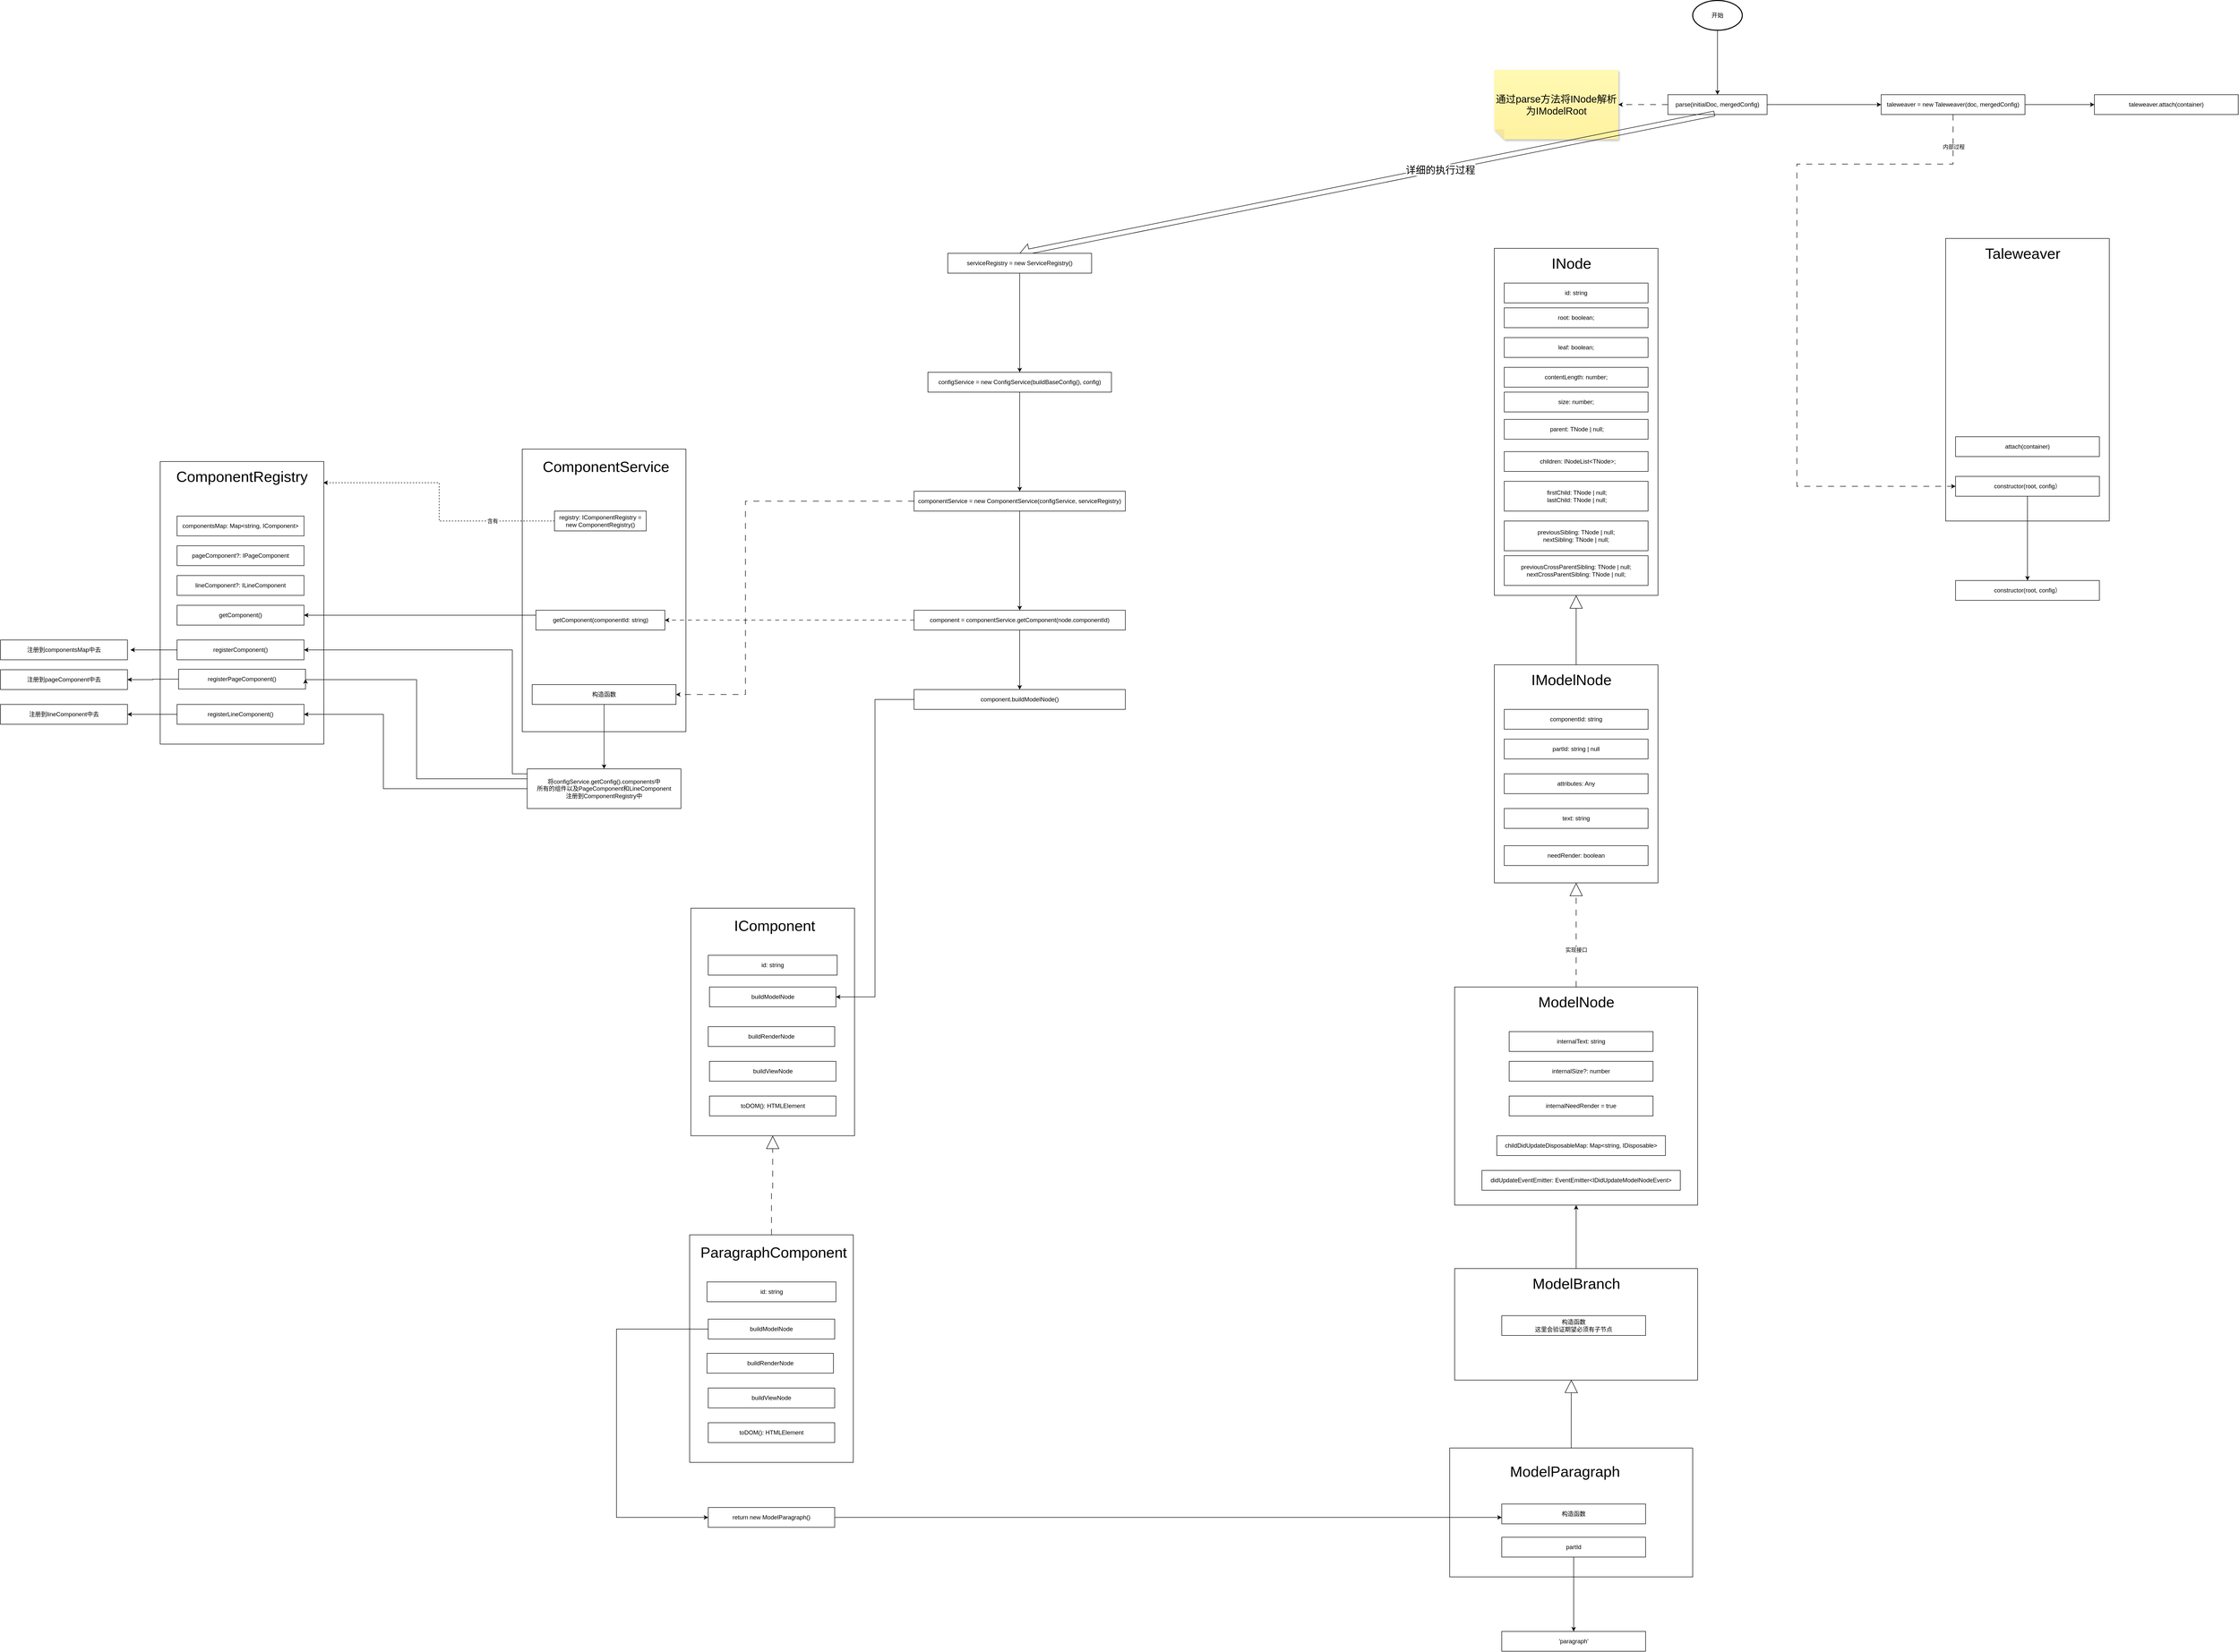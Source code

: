 <mxfile version="21.5.2" type="github">
  <diagram name="第 1 页" id="E6oDrkw3hYDFD17rWhZb">
    <mxGraphModel dx="6028" dy="2719" grid="1" gridSize="10" guides="1" tooltips="1" connect="1" arrows="1" fold="1" page="1" pageScale="1" pageWidth="827" pageHeight="1169" math="0" shadow="0">
      <root>
        <mxCell id="0" />
        <mxCell id="1" parent="0" />
        <mxCell id="8NAubKkpm3a8wYk_etbg-5" style="edgeStyle=orthogonalEdgeStyle;rounded=0;orthogonalLoop=1;jettySize=auto;html=1;entryX=0;entryY=0.5;entryDx=0;entryDy=0;" edge="1" parent="1" source="8NAubKkpm3a8wYk_etbg-1" target="8NAubKkpm3a8wYk_etbg-4">
          <mxGeometry relative="1" as="geometry" />
        </mxCell>
        <mxCell id="8NAubKkpm3a8wYk_etbg-51" style="edgeStyle=orthogonalEdgeStyle;rounded=0;orthogonalLoop=1;jettySize=auto;html=1;entryX=0;entryY=0.5;entryDx=0;entryDy=0;entryPerimeter=0;dashed=1;dashPattern=12 12;" edge="1" parent="1" source="8NAubKkpm3a8wYk_etbg-1" target="8NAubKkpm3a8wYk_etbg-50">
          <mxGeometry relative="1" as="geometry" />
        </mxCell>
        <mxCell id="8NAubKkpm3a8wYk_etbg-1" value="parse(initialDoc, mergedConfig)" style="rounded=0;whiteSpace=wrap;html=1;" vertex="1" parent="1">
          <mxGeometry x="340" y="-30" width="200" height="40" as="geometry" />
        </mxCell>
        <mxCell id="8NAubKkpm3a8wYk_etbg-3" style="edgeStyle=orthogonalEdgeStyle;rounded=0;orthogonalLoop=1;jettySize=auto;html=1;" edge="1" parent="1" source="8NAubKkpm3a8wYk_etbg-2" target="8NAubKkpm3a8wYk_etbg-1">
          <mxGeometry relative="1" as="geometry" />
        </mxCell>
        <mxCell id="8NAubKkpm3a8wYk_etbg-2" value="开始" style="strokeWidth=2;html=1;shape=mxgraph.flowchart.start_1;whiteSpace=wrap;" vertex="1" parent="1">
          <mxGeometry x="390" y="-220" width="100" height="60" as="geometry" />
        </mxCell>
        <mxCell id="8NAubKkpm3a8wYk_etbg-7" style="edgeStyle=orthogonalEdgeStyle;rounded=0;orthogonalLoop=1;jettySize=auto;html=1;" edge="1" parent="1" source="8NAubKkpm3a8wYk_etbg-4" target="8NAubKkpm3a8wYk_etbg-6">
          <mxGeometry relative="1" as="geometry" />
        </mxCell>
        <mxCell id="8NAubKkpm3a8wYk_etbg-4" value="taleweaver = new Taleweaver(doc, mergedConfig)" style="rounded=0;whiteSpace=wrap;html=1;" vertex="1" parent="1">
          <mxGeometry x="770" y="-30" width="290" height="40" as="geometry" />
        </mxCell>
        <mxCell id="8NAubKkpm3a8wYk_etbg-6" value="taleweaver.attach(container)" style="rounded=0;whiteSpace=wrap;html=1;" vertex="1" parent="1">
          <mxGeometry x="1200" y="-30" width="290" height="40" as="geometry" />
        </mxCell>
        <mxCell id="8NAubKkpm3a8wYk_etbg-8" value="" style="whiteSpace=wrap;html=1;" vertex="1" parent="1">
          <mxGeometry x="900" y="260" width="330" height="570" as="geometry" />
        </mxCell>
        <mxCell id="8NAubKkpm3a8wYk_etbg-9" value="Taleweaver" style="text;html=1;strokeColor=none;fillColor=none;align=center;verticalAlign=middle;whiteSpace=wrap;rounded=0;fontSize=30;" vertex="1" parent="1">
          <mxGeometry x="972.5" y="270" width="165" height="40" as="geometry" />
        </mxCell>
        <mxCell id="8NAubKkpm3a8wYk_etbg-19" style="edgeStyle=orthogonalEdgeStyle;rounded=0;orthogonalLoop=1;jettySize=auto;html=1;" edge="1" parent="1" source="8NAubKkpm3a8wYk_etbg-10" target="8NAubKkpm3a8wYk_etbg-18">
          <mxGeometry relative="1" as="geometry" />
        </mxCell>
        <mxCell id="8NAubKkpm3a8wYk_etbg-10" value="constructor(root, config）" style="rounded=0;whiteSpace=wrap;html=1;" vertex="1" parent="1">
          <mxGeometry x="920" y="740" width="290" height="40" as="geometry" />
        </mxCell>
        <mxCell id="8NAubKkpm3a8wYk_etbg-11" value="attach(container)" style="rounded=0;whiteSpace=wrap;html=1;" vertex="1" parent="1">
          <mxGeometry x="920" y="660" width="290" height="40" as="geometry" />
        </mxCell>
        <mxCell id="8NAubKkpm3a8wYk_etbg-13" style="edgeStyle=orthogonalEdgeStyle;rounded=0;orthogonalLoop=1;jettySize=auto;html=1;dashed=1;dashPattern=12 12;" edge="1" parent="1" source="8NAubKkpm3a8wYk_etbg-4" target="8NAubKkpm3a8wYk_etbg-10">
          <mxGeometry relative="1" as="geometry">
            <Array as="points">
              <mxPoint x="915" y="110" />
              <mxPoint x="600" y="110" />
              <mxPoint x="600" y="760" />
            </Array>
          </mxGeometry>
        </mxCell>
        <mxCell id="8NAubKkpm3a8wYk_etbg-17" value="内部过程" style="edgeLabel;html=1;align=center;verticalAlign=middle;resizable=0;points=[];" vertex="1" connectable="0" parent="8NAubKkpm3a8wYk_etbg-13">
          <mxGeometry x="-0.907" y="1" relative="1" as="geometry">
            <mxPoint as="offset" />
          </mxGeometry>
        </mxCell>
        <mxCell id="8NAubKkpm3a8wYk_etbg-18" value="constructor(root, config）" style="rounded=0;whiteSpace=wrap;html=1;" vertex="1" parent="1">
          <mxGeometry x="920" y="950" width="290" height="40" as="geometry" />
        </mxCell>
        <mxCell id="8NAubKkpm3a8wYk_etbg-34" style="edgeStyle=orthogonalEdgeStyle;rounded=0;orthogonalLoop=1;jettySize=auto;html=1;entryX=0.5;entryY=1;entryDx=0;entryDy=0;endArrow=block;endFill=0;endSize=24;" edge="1" parent="1" source="8NAubKkpm3a8wYk_etbg-20" target="8NAubKkpm3a8wYk_etbg-27">
          <mxGeometry relative="1" as="geometry" />
        </mxCell>
        <mxCell id="8NAubKkpm3a8wYk_etbg-20" value="" style="whiteSpace=wrap;html=1;" vertex="1" parent="1">
          <mxGeometry x="-10" y="1120" width="330" height="440" as="geometry" />
        </mxCell>
        <mxCell id="8NAubKkpm3a8wYk_etbg-21" value="IModelNode" style="text;html=1;strokeColor=none;fillColor=none;align=center;verticalAlign=middle;whiteSpace=wrap;rounded=0;fontSize=30;" vertex="1" parent="1">
          <mxGeometry x="62.5" y="1130" width="165" height="40" as="geometry" />
        </mxCell>
        <mxCell id="8NAubKkpm3a8wYk_etbg-22" value="attributes: Any" style="rounded=0;whiteSpace=wrap;html=1;" vertex="1" parent="1">
          <mxGeometry x="10" y="1340" width="290" height="40" as="geometry" />
        </mxCell>
        <mxCell id="8NAubKkpm3a8wYk_etbg-23" value="componentId: string" style="rounded=0;whiteSpace=wrap;html=1;" vertex="1" parent="1">
          <mxGeometry x="10" y="1210" width="290" height="40" as="geometry" />
        </mxCell>
        <mxCell id="8NAubKkpm3a8wYk_etbg-24" value="partId: string | null" style="rounded=0;whiteSpace=wrap;html=1;" vertex="1" parent="1">
          <mxGeometry x="10" y="1270" width="290" height="40" as="geometry" />
        </mxCell>
        <mxCell id="8NAubKkpm3a8wYk_etbg-25" value="text: string" style="rounded=0;whiteSpace=wrap;html=1;" vertex="1" parent="1">
          <mxGeometry x="10" y="1410" width="290" height="40" as="geometry" />
        </mxCell>
        <mxCell id="8NAubKkpm3a8wYk_etbg-26" value="needRender: boolean" style="rounded=0;whiteSpace=wrap;html=1;" vertex="1" parent="1">
          <mxGeometry x="10" y="1485" width="290" height="40" as="geometry" />
        </mxCell>
        <mxCell id="8NAubKkpm3a8wYk_etbg-27" value="" style="whiteSpace=wrap;html=1;" vertex="1" parent="1">
          <mxGeometry x="-10" y="280" width="330" height="700" as="geometry" />
        </mxCell>
        <mxCell id="8NAubKkpm3a8wYk_etbg-28" value="INode" style="text;html=1;strokeColor=none;fillColor=none;align=center;verticalAlign=middle;whiteSpace=wrap;rounded=0;fontSize=30;" vertex="1" parent="1">
          <mxGeometry x="62.5" y="290" width="165" height="40" as="geometry" />
        </mxCell>
        <mxCell id="8NAubKkpm3a8wYk_etbg-35" value="id: string" style="rounded=0;whiteSpace=wrap;html=1;" vertex="1" parent="1">
          <mxGeometry x="10" y="350" width="290" height="40" as="geometry" />
        </mxCell>
        <mxCell id="8NAubKkpm3a8wYk_etbg-36" value="root: boolean;" style="rounded=0;whiteSpace=wrap;html=1;" vertex="1" parent="1">
          <mxGeometry x="10" y="400" width="290" height="40" as="geometry" />
        </mxCell>
        <mxCell id="8NAubKkpm3a8wYk_etbg-37" value="leaf: boolean;" style="rounded=0;whiteSpace=wrap;html=1;" vertex="1" parent="1">
          <mxGeometry x="10" y="460" width="290" height="40" as="geometry" />
        </mxCell>
        <mxCell id="8NAubKkpm3a8wYk_etbg-38" value="contentLength: number;" style="rounded=0;whiteSpace=wrap;html=1;" vertex="1" parent="1">
          <mxGeometry x="10" y="520" width="290" height="40" as="geometry" />
        </mxCell>
        <mxCell id="8NAubKkpm3a8wYk_etbg-39" value="size: number;" style="rounded=0;whiteSpace=wrap;html=1;" vertex="1" parent="1">
          <mxGeometry x="10" y="570" width="290" height="40" as="geometry" />
        </mxCell>
        <mxCell id="8NAubKkpm3a8wYk_etbg-40" value="&amp;nbsp;parent: TNode | null;" style="rounded=0;whiteSpace=wrap;html=1;" vertex="1" parent="1">
          <mxGeometry x="10" y="625" width="290" height="40" as="geometry" />
        </mxCell>
        <mxCell id="8NAubKkpm3a8wYk_etbg-41" value="&amp;nbsp; children: INodeList&amp;lt;TNode&amp;gt;;" style="rounded=0;whiteSpace=wrap;html=1;" vertex="1" parent="1">
          <mxGeometry x="10" y="690" width="290" height="40" as="geometry" />
        </mxCell>
        <mxCell id="8NAubKkpm3a8wYk_etbg-42" value="&lt;div&gt;&amp;nbsp;firstChild: TNode | null;&lt;/div&gt;&lt;div&gt;&amp;nbsp;lastChild: TNode | null;&lt;/div&gt;" style="rounded=0;whiteSpace=wrap;html=1;" vertex="1" parent="1">
          <mxGeometry x="10" y="750" width="290" height="60" as="geometry" />
        </mxCell>
        <mxCell id="8NAubKkpm3a8wYk_etbg-43" value="&lt;div&gt;previousSibling: TNode | null;&lt;/div&gt;&lt;div&gt;&lt;span style=&quot;background-color: initial;&quot;&gt;nextSibling: TNode | null;&lt;/span&gt;&lt;/div&gt;" style="rounded=0;whiteSpace=wrap;html=1;" vertex="1" parent="1">
          <mxGeometry x="10" y="830" width="290" height="60" as="geometry" />
        </mxCell>
        <mxCell id="8NAubKkpm3a8wYk_etbg-44" value="&lt;div&gt;previousCrossParentSibling: TNode | null;&lt;/div&gt;&lt;div&gt;&lt;span style=&quot;background-color: initial;&quot;&gt;nextCrossParentSibling: TNode | null;&lt;/span&gt;&lt;/div&gt;" style="rounded=0;whiteSpace=wrap;html=1;" vertex="1" parent="1">
          <mxGeometry x="10" y="900" width="290" height="60" as="geometry" />
        </mxCell>
        <mxCell id="8NAubKkpm3a8wYk_etbg-50" value="&lt;div style=&quot;font-size: 20px;&quot;&gt;通过parse方法将INode解析为IModelRoot&lt;/div&gt;" style="shape=note;whiteSpace=wrap;html=1;backgroundOutline=1;fontColor=#000000;darkOpacity=0.05;fillColor=#FFF9B2;strokeColor=none;fillStyle=solid;direction=west;gradientDirection=north;gradientColor=#FFF2A1;shadow=1;size=20;pointerEvents=1;fontSize=20;" vertex="1" parent="1">
          <mxGeometry x="-10" y="-80" width="250" height="140" as="geometry" />
        </mxCell>
        <mxCell id="8NAubKkpm3a8wYk_etbg-52" value="" style="shape=flexArrow;endArrow=classic;html=1;rounded=0;exitX=0.47;exitY=0.95;exitDx=0;exitDy=0;exitPerimeter=0;entryX=0.5;entryY=0;entryDx=0;entryDy=0;" edge="1" parent="1" source="8NAubKkpm3a8wYk_etbg-1" target="8NAubKkpm3a8wYk_etbg-56">
          <mxGeometry width="50" height="50" relative="1" as="geometry">
            <mxPoint x="370" y="90" as="sourcePoint" />
            <mxPoint x="240" y="340" as="targetPoint" />
          </mxGeometry>
        </mxCell>
        <mxCell id="8NAubKkpm3a8wYk_etbg-53" value="详细的执行过程" style="edgeLabel;html=1;align=center;verticalAlign=middle;resizable=0;points=[];fontSize=20;" vertex="1" connectable="0" parent="8NAubKkpm3a8wYk_etbg-52">
          <mxGeometry x="-0.466" y="-1" relative="1" as="geometry">
            <mxPoint x="-179" y="38" as="offset" />
          </mxGeometry>
        </mxCell>
        <mxCell id="8NAubKkpm3a8wYk_etbg-58" style="edgeStyle=orthogonalEdgeStyle;rounded=0;orthogonalLoop=1;jettySize=auto;html=1;" edge="1" parent="1" source="8NAubKkpm3a8wYk_etbg-56" target="8NAubKkpm3a8wYk_etbg-57">
          <mxGeometry relative="1" as="geometry" />
        </mxCell>
        <mxCell id="8NAubKkpm3a8wYk_etbg-56" value="serviceRegistry = new ServiceRegistry()" style="rounded=0;whiteSpace=wrap;html=1;" vertex="1" parent="1">
          <mxGeometry x="-1112" y="290" width="290" height="40" as="geometry" />
        </mxCell>
        <mxCell id="8NAubKkpm3a8wYk_etbg-61" style="edgeStyle=orthogonalEdgeStyle;rounded=0;orthogonalLoop=1;jettySize=auto;html=1;" edge="1" parent="1" source="8NAubKkpm3a8wYk_etbg-57" target="8NAubKkpm3a8wYk_etbg-60">
          <mxGeometry relative="1" as="geometry" />
        </mxCell>
        <mxCell id="8NAubKkpm3a8wYk_etbg-57" value="configService = new ConfigService(buildBaseConfig(), config)" style="rounded=0;whiteSpace=wrap;html=1;" vertex="1" parent="1">
          <mxGeometry x="-1152" y="530" width="370" height="40" as="geometry" />
        </mxCell>
        <mxCell id="8NAubKkpm3a8wYk_etbg-63" style="edgeStyle=orthogonalEdgeStyle;rounded=0;orthogonalLoop=1;jettySize=auto;html=1;" edge="1" parent="1" source="8NAubKkpm3a8wYk_etbg-60" target="8NAubKkpm3a8wYk_etbg-62">
          <mxGeometry relative="1" as="geometry" />
        </mxCell>
        <mxCell id="8NAubKkpm3a8wYk_etbg-60" value="componentService = new ComponentService(configService, serviceRegistry)" style="rounded=0;whiteSpace=wrap;html=1;" vertex="1" parent="1">
          <mxGeometry x="-1180" y="770" width="426" height="40" as="geometry" />
        </mxCell>
        <mxCell id="8NAubKkpm3a8wYk_etbg-65" style="edgeStyle=orthogonalEdgeStyle;rounded=0;orthogonalLoop=1;jettySize=auto;html=1;" edge="1" parent="1" source="8NAubKkpm3a8wYk_etbg-62" target="8NAubKkpm3a8wYk_etbg-64">
          <mxGeometry relative="1" as="geometry" />
        </mxCell>
        <mxCell id="8NAubKkpm3a8wYk_etbg-62" value="component = componentService.getComponent(node.componentId)" style="rounded=0;whiteSpace=wrap;html=1;" vertex="1" parent="1">
          <mxGeometry x="-1180" y="1010" width="426" height="40" as="geometry" />
        </mxCell>
        <mxCell id="8NAubKkpm3a8wYk_etbg-64" value="component.buildModelNode()" style="rounded=0;whiteSpace=wrap;html=1;" vertex="1" parent="1">
          <mxGeometry x="-1180" y="1170" width="426" height="40" as="geometry" />
        </mxCell>
        <mxCell id="8NAubKkpm3a8wYk_etbg-66" value="" style="whiteSpace=wrap;html=1;" vertex="1" parent="1">
          <mxGeometry x="-1970" y="685" width="330" height="570" as="geometry" />
        </mxCell>
        <mxCell id="8NAubKkpm3a8wYk_etbg-67" value="ComponentService" style="text;html=1;strokeColor=none;fillColor=none;align=center;verticalAlign=middle;whiteSpace=wrap;rounded=0;fontSize=30;" vertex="1" parent="1">
          <mxGeometry x="-1950" y="700" width="297.5" height="40" as="geometry" />
        </mxCell>
        <mxCell id="8NAubKkpm3a8wYk_etbg-75" style="edgeStyle=orthogonalEdgeStyle;rounded=0;orthogonalLoop=1;jettySize=auto;html=1;" edge="1" parent="1" source="8NAubKkpm3a8wYk_etbg-72" target="8NAubKkpm3a8wYk_etbg-74">
          <mxGeometry relative="1" as="geometry" />
        </mxCell>
        <mxCell id="8NAubKkpm3a8wYk_etbg-72" value="构造函数" style="rounded=0;whiteSpace=wrap;html=1;" vertex="1" parent="1">
          <mxGeometry x="-1950" y="1160" width="290" height="40" as="geometry" />
        </mxCell>
        <mxCell id="8NAubKkpm3a8wYk_etbg-73" style="edgeStyle=orthogonalEdgeStyle;rounded=0;orthogonalLoop=1;jettySize=auto;html=1;entryX=1;entryY=0.5;entryDx=0;entryDy=0;dashed=1;dashPattern=12 12;" edge="1" parent="1" source="8NAubKkpm3a8wYk_etbg-60" target="8NAubKkpm3a8wYk_etbg-72">
          <mxGeometry relative="1" as="geometry">
            <Array as="points">
              <mxPoint x="-1520" y="790" />
              <mxPoint x="-1520" y="1180" />
            </Array>
          </mxGeometry>
        </mxCell>
        <mxCell id="8NAubKkpm3a8wYk_etbg-74" value="将configService.getConfig().components中&lt;br&gt;所有的组件以及PageComponent和LineComponent&lt;br&gt;注册到ComponentRegistry中" style="rounded=0;whiteSpace=wrap;html=1;" vertex="1" parent="1">
          <mxGeometry x="-1960" y="1330" width="310" height="80" as="geometry" />
        </mxCell>
        <mxCell id="8NAubKkpm3a8wYk_etbg-76" value="getComponent(componentId: string)" style="rounded=0;whiteSpace=wrap;html=1;" vertex="1" parent="1">
          <mxGeometry x="-1942.5" y="1010" width="260" height="40" as="geometry" />
        </mxCell>
        <mxCell id="8NAubKkpm3a8wYk_etbg-80" value="" style="whiteSpace=wrap;html=1;" vertex="1" parent="1">
          <mxGeometry x="-1630" y="1611" width="330" height="459" as="geometry" />
        </mxCell>
        <mxCell id="8NAubKkpm3a8wYk_etbg-81" value="IComponent" style="text;html=1;strokeColor=none;fillColor=none;align=center;verticalAlign=middle;whiteSpace=wrap;rounded=0;fontSize=30;" vertex="1" parent="1">
          <mxGeometry x="-1610" y="1626" width="297.5" height="40" as="geometry" />
        </mxCell>
        <mxCell id="8NAubKkpm3a8wYk_etbg-82" value="buildModelNode" style="rounded=0;whiteSpace=wrap;html=1;" vertex="1" parent="1">
          <mxGeometry x="-1592.5" y="1770" width="255" height="40" as="geometry" />
        </mxCell>
        <mxCell id="8NAubKkpm3a8wYk_etbg-83" value="id: string" style="rounded=0;whiteSpace=wrap;html=1;" vertex="1" parent="1">
          <mxGeometry x="-1595" y="1706" width="260" height="40" as="geometry" />
        </mxCell>
        <mxCell id="8NAubKkpm3a8wYk_etbg-92" style="edgeStyle=orthogonalEdgeStyle;rounded=0;orthogonalLoop=1;jettySize=auto;html=1;entryX=0.997;entryY=0.075;entryDx=0;entryDy=0;entryPerimeter=0;dashed=1;" edge="1" parent="1" source="8NAubKkpm3a8wYk_etbg-89" target="8NAubKkpm3a8wYk_etbg-90">
          <mxGeometry relative="1" as="geometry" />
        </mxCell>
        <mxCell id="8NAubKkpm3a8wYk_etbg-93" value="含有" style="edgeLabel;html=1;align=center;verticalAlign=middle;resizable=0;points=[];" vertex="1" connectable="0" parent="8NAubKkpm3a8wYk_etbg-92">
          <mxGeometry x="-0.157" y="-1" relative="1" as="geometry">
            <mxPoint x="104" y="1" as="offset" />
          </mxGeometry>
        </mxCell>
        <mxCell id="8NAubKkpm3a8wYk_etbg-89" value="registry: IComponentRegistry&amp;nbsp;= new ComponentRegistry()" style="rounded=0;whiteSpace=wrap;html=1;" vertex="1" parent="1">
          <mxGeometry x="-1905" y="810" width="185" height="40" as="geometry" />
        </mxCell>
        <mxCell id="8NAubKkpm3a8wYk_etbg-77" style="edgeStyle=orthogonalEdgeStyle;rounded=0;orthogonalLoop=1;jettySize=auto;html=1;entryX=1;entryY=0.5;entryDx=0;entryDy=0;dashed=1;dashPattern=8 8;" edge="1" parent="1" source="8NAubKkpm3a8wYk_etbg-62" target="8NAubKkpm3a8wYk_etbg-76">
          <mxGeometry relative="1" as="geometry">
            <Array as="points">
              <mxPoint x="-1390" y="1030" />
              <mxPoint x="-1390" y="1030" />
            </Array>
          </mxGeometry>
        </mxCell>
        <mxCell id="8NAubKkpm3a8wYk_etbg-90" value="" style="whiteSpace=wrap;html=1;" vertex="1" parent="1">
          <mxGeometry x="-2700" y="710" width="330" height="570" as="geometry" />
        </mxCell>
        <mxCell id="8NAubKkpm3a8wYk_etbg-91" value="ComponentRegistry" style="text;html=1;strokeColor=none;fillColor=none;align=center;verticalAlign=middle;whiteSpace=wrap;rounded=0;fontSize=30;" vertex="1" parent="1">
          <mxGeometry x="-2683.75" y="720" width="297.5" height="40" as="geometry" />
        </mxCell>
        <mxCell id="8NAubKkpm3a8wYk_etbg-94" value="componentsMap: Map&amp;lt;string, IComponent&amp;gt;" style="rounded=0;whiteSpace=wrap;html=1;" vertex="1" parent="1">
          <mxGeometry x="-2666" y="820" width="256" height="40" as="geometry" />
        </mxCell>
        <mxCell id="8NAubKkpm3a8wYk_etbg-95" value="pageComponent?: IPageComponent" style="rounded=0;whiteSpace=wrap;html=1;" vertex="1" parent="1">
          <mxGeometry x="-2666" y="880" width="256" height="40" as="geometry" />
        </mxCell>
        <mxCell id="8NAubKkpm3a8wYk_etbg-96" value="lineComponent?: ILineComponent" style="rounded=0;whiteSpace=wrap;html=1;" vertex="1" parent="1">
          <mxGeometry x="-2666" y="940" width="256" height="40" as="geometry" />
        </mxCell>
        <mxCell id="8NAubKkpm3a8wYk_etbg-107" style="edgeStyle=orthogonalEdgeStyle;rounded=0;orthogonalLoop=1;jettySize=auto;html=1;" edge="1" parent="1" source="8NAubKkpm3a8wYk_etbg-97">
          <mxGeometry relative="1" as="geometry">
            <mxPoint x="-2760" y="1090" as="targetPoint" />
          </mxGeometry>
        </mxCell>
        <mxCell id="8NAubKkpm3a8wYk_etbg-97" value="registerComponent()" style="rounded=0;whiteSpace=wrap;html=1;" vertex="1" parent="1">
          <mxGeometry x="-2666" y="1070" width="256" height="40" as="geometry" />
        </mxCell>
        <mxCell id="8NAubKkpm3a8wYk_etbg-110" style="edgeStyle=orthogonalEdgeStyle;rounded=0;orthogonalLoop=1;jettySize=auto;html=1;entryX=1;entryY=0.5;entryDx=0;entryDy=0;" edge="1" parent="1" source="8NAubKkpm3a8wYk_etbg-98" target="8NAubKkpm3a8wYk_etbg-108">
          <mxGeometry relative="1" as="geometry" />
        </mxCell>
        <mxCell id="8NAubKkpm3a8wYk_etbg-98" value="registerPageComponent()" style="rounded=0;whiteSpace=wrap;html=1;" vertex="1" parent="1">
          <mxGeometry x="-2663" y="1129" width="256" height="40" as="geometry" />
        </mxCell>
        <mxCell id="8NAubKkpm3a8wYk_etbg-111" style="edgeStyle=orthogonalEdgeStyle;rounded=0;orthogonalLoop=1;jettySize=auto;html=1;entryX=1;entryY=0.5;entryDx=0;entryDy=0;" edge="1" parent="1" source="8NAubKkpm3a8wYk_etbg-99" target="8NAubKkpm3a8wYk_etbg-109">
          <mxGeometry relative="1" as="geometry" />
        </mxCell>
        <mxCell id="8NAubKkpm3a8wYk_etbg-99" value="registerLineComponent()" style="rounded=0;whiteSpace=wrap;html=1;" vertex="1" parent="1">
          <mxGeometry x="-2666" y="1200" width="256" height="40" as="geometry" />
        </mxCell>
        <mxCell id="8NAubKkpm3a8wYk_etbg-101" value="getComponent()" style="rounded=0;whiteSpace=wrap;html=1;" vertex="1" parent="1">
          <mxGeometry x="-2666" y="1000" width="256" height="40" as="geometry" />
        </mxCell>
        <mxCell id="8NAubKkpm3a8wYk_etbg-103" style="edgeStyle=orthogonalEdgeStyle;rounded=0;orthogonalLoop=1;jettySize=auto;html=1;entryX=1;entryY=0.5;entryDx=0;entryDy=0;" edge="1" parent="1" source="8NAubKkpm3a8wYk_etbg-74" target="8NAubKkpm3a8wYk_etbg-97">
          <mxGeometry relative="1" as="geometry">
            <Array as="points">
              <mxPoint x="-1990" y="1340" />
              <mxPoint x="-1990" y="1090" />
            </Array>
          </mxGeometry>
        </mxCell>
        <mxCell id="8NAubKkpm3a8wYk_etbg-104" style="edgeStyle=orthogonalEdgeStyle;rounded=0;orthogonalLoop=1;jettySize=auto;html=1;entryX=1;entryY=0.5;entryDx=0;entryDy=0;" edge="1" parent="1" source="8NAubKkpm3a8wYk_etbg-74" target="8NAubKkpm3a8wYk_etbg-98">
          <mxGeometry relative="1" as="geometry">
            <Array as="points">
              <mxPoint x="-2183" y="1350" />
              <mxPoint x="-2183" y="1150" />
            </Array>
          </mxGeometry>
        </mxCell>
        <mxCell id="8NAubKkpm3a8wYk_etbg-102" style="edgeStyle=orthogonalEdgeStyle;rounded=0;orthogonalLoop=1;jettySize=auto;html=1;entryX=1;entryY=0.5;entryDx=0;entryDy=0;" edge="1" parent="1" source="8NAubKkpm3a8wYk_etbg-76" target="8NAubKkpm3a8wYk_etbg-101">
          <mxGeometry relative="1" as="geometry">
            <Array as="points">
              <mxPoint x="-2060" y="1020" />
              <mxPoint x="-2060" y="1020" />
            </Array>
          </mxGeometry>
        </mxCell>
        <mxCell id="8NAubKkpm3a8wYk_etbg-105" style="edgeStyle=orthogonalEdgeStyle;rounded=0;orthogonalLoop=1;jettySize=auto;html=1;entryX=1;entryY=0.5;entryDx=0;entryDy=0;" edge="1" parent="1" source="8NAubKkpm3a8wYk_etbg-74" target="8NAubKkpm3a8wYk_etbg-99">
          <mxGeometry relative="1" as="geometry">
            <Array as="points">
              <mxPoint x="-2250" y="1370" />
              <mxPoint x="-2250" y="1220" />
            </Array>
          </mxGeometry>
        </mxCell>
        <mxCell id="8NAubKkpm3a8wYk_etbg-106" value="注册到componentsMap中去" style="rounded=0;whiteSpace=wrap;html=1;" vertex="1" parent="1">
          <mxGeometry x="-3022" y="1070" width="256" height="40" as="geometry" />
        </mxCell>
        <mxCell id="8NAubKkpm3a8wYk_etbg-108" value="注册到pageComponent中去" style="rounded=0;whiteSpace=wrap;html=1;" vertex="1" parent="1">
          <mxGeometry x="-3022" y="1130" width="256" height="40" as="geometry" />
        </mxCell>
        <mxCell id="8NAubKkpm3a8wYk_etbg-109" value="注册到lineComponent中去" style="rounded=0;whiteSpace=wrap;html=1;" vertex="1" parent="1">
          <mxGeometry x="-3022" y="1200" width="256" height="40" as="geometry" />
        </mxCell>
        <mxCell id="8NAubKkpm3a8wYk_etbg-112" value="buildRenderNode" style="rounded=0;whiteSpace=wrap;html=1;" vertex="1" parent="1">
          <mxGeometry x="-1595" y="1850" width="255" height="40" as="geometry" />
        </mxCell>
        <mxCell id="8NAubKkpm3a8wYk_etbg-113" value="buildViewNode" style="rounded=0;whiteSpace=wrap;html=1;" vertex="1" parent="1">
          <mxGeometry x="-1592.5" y="1920" width="255" height="40" as="geometry" />
        </mxCell>
        <mxCell id="8NAubKkpm3a8wYk_etbg-114" value="toDOM():&amp;nbsp;HTMLElement" style="rounded=0;whiteSpace=wrap;html=1;" vertex="1" parent="1">
          <mxGeometry x="-1592.5" y="1990" width="255" height="40" as="geometry" />
        </mxCell>
        <mxCell id="8NAubKkpm3a8wYk_etbg-115" style="edgeStyle=orthogonalEdgeStyle;rounded=0;orthogonalLoop=1;jettySize=auto;html=1;entryX=1;entryY=0.5;entryDx=0;entryDy=0;" edge="1" parent="1" source="8NAubKkpm3a8wYk_etbg-64" target="8NAubKkpm3a8wYk_etbg-82">
          <mxGeometry relative="1" as="geometry" />
        </mxCell>
        <mxCell id="8NAubKkpm3a8wYk_etbg-116" value="" style="whiteSpace=wrap;html=1;" vertex="1" parent="1">
          <mxGeometry x="-1632.5" y="2270" width="330" height="459" as="geometry" />
        </mxCell>
        <mxCell id="8NAubKkpm3a8wYk_etbg-117" value="ParagraphComponent" style="text;html=1;strokeColor=none;fillColor=none;align=center;verticalAlign=middle;whiteSpace=wrap;rounded=0;fontSize=30;" vertex="1" parent="1">
          <mxGeometry x="-1612.5" y="2285" width="297.5" height="40" as="geometry" />
        </mxCell>
        <mxCell id="8NAubKkpm3a8wYk_etbg-125" style="edgeStyle=orthogonalEdgeStyle;rounded=0;orthogonalLoop=1;jettySize=auto;html=1;entryX=0;entryY=0.5;entryDx=0;entryDy=0;" edge="1" parent="1" source="8NAubKkpm3a8wYk_etbg-118" target="8NAubKkpm3a8wYk_etbg-124">
          <mxGeometry relative="1" as="geometry">
            <Array as="points">
              <mxPoint x="-1780" y="2460" />
              <mxPoint x="-1780" y="2840" />
            </Array>
          </mxGeometry>
        </mxCell>
        <mxCell id="8NAubKkpm3a8wYk_etbg-118" value="buildModelNode" style="rounded=0;whiteSpace=wrap;html=1;" vertex="1" parent="1">
          <mxGeometry x="-1595" y="2440" width="255" height="40" as="geometry" />
        </mxCell>
        <mxCell id="8NAubKkpm3a8wYk_etbg-119" value="id: string" style="rounded=0;whiteSpace=wrap;html=1;" vertex="1" parent="1">
          <mxGeometry x="-1597.5" y="2365" width="260" height="40" as="geometry" />
        </mxCell>
        <mxCell id="8NAubKkpm3a8wYk_etbg-120" value="buildRenderNode" style="rounded=0;whiteSpace=wrap;html=1;" vertex="1" parent="1">
          <mxGeometry x="-1597.5" y="2509" width="255" height="40" as="geometry" />
        </mxCell>
        <mxCell id="8NAubKkpm3a8wYk_etbg-121" value="buildViewNode" style="rounded=0;whiteSpace=wrap;html=1;" vertex="1" parent="1">
          <mxGeometry x="-1595" y="2579" width="255" height="40" as="geometry" />
        </mxCell>
        <mxCell id="8NAubKkpm3a8wYk_etbg-122" value="toDOM():&amp;nbsp;HTMLElement" style="rounded=0;whiteSpace=wrap;html=1;" vertex="1" parent="1">
          <mxGeometry x="-1595" y="2649" width="255" height="40" as="geometry" />
        </mxCell>
        <mxCell id="8NAubKkpm3a8wYk_etbg-123" style="edgeStyle=orthogonalEdgeStyle;rounded=0;orthogonalLoop=1;jettySize=auto;html=1;entryX=0.5;entryY=1;entryDx=0;entryDy=0;endArrow=block;endFill=0;endSize=24;dashed=1;dashPattern=12 12;" edge="1" parent="1" source="8NAubKkpm3a8wYk_etbg-116" target="8NAubKkpm3a8wYk_etbg-80">
          <mxGeometry relative="1" as="geometry" />
        </mxCell>
        <mxCell id="8NAubKkpm3a8wYk_etbg-124" value="return new ModelParagraph()" style="rounded=0;whiteSpace=wrap;html=1;" vertex="1" parent="1">
          <mxGeometry x="-1595" y="2820" width="255" height="40" as="geometry" />
        </mxCell>
        <mxCell id="8NAubKkpm3a8wYk_etbg-133" style="edgeStyle=orthogonalEdgeStyle;rounded=0;orthogonalLoop=1;jettySize=auto;html=1;entryX=0.5;entryY=1;entryDx=0;entryDy=0;endArrow=block;endFill=0;endSize=24;dashed=1;dashPattern=12 12;" edge="1" parent="1" source="8NAubKkpm3a8wYk_etbg-126" target="8NAubKkpm3a8wYk_etbg-20">
          <mxGeometry relative="1" as="geometry" />
        </mxCell>
        <mxCell id="8NAubKkpm3a8wYk_etbg-134" value="实现接口" style="edgeLabel;html=1;align=center;verticalAlign=middle;resizable=0;points=[];" vertex="1" connectable="0" parent="8NAubKkpm3a8wYk_etbg-133">
          <mxGeometry x="-0.283" relative="1" as="geometry">
            <mxPoint as="offset" />
          </mxGeometry>
        </mxCell>
        <mxCell id="8NAubKkpm3a8wYk_etbg-126" value="" style="whiteSpace=wrap;html=1;" vertex="1" parent="1">
          <mxGeometry x="-90" y="1770" width="490" height="440" as="geometry" />
        </mxCell>
        <mxCell id="8NAubKkpm3a8wYk_etbg-127" value="ModelNode" style="text;html=1;strokeColor=none;fillColor=none;align=center;verticalAlign=middle;whiteSpace=wrap;rounded=0;fontSize=30;" vertex="1" parent="1">
          <mxGeometry x="72.5" y="1780" width="165" height="40" as="geometry" />
        </mxCell>
        <mxCell id="8NAubKkpm3a8wYk_etbg-128" value="internalNeedRender = true" style="rounded=0;whiteSpace=wrap;html=1;" vertex="1" parent="1">
          <mxGeometry x="20" y="1990" width="290" height="40" as="geometry" />
        </mxCell>
        <mxCell id="8NAubKkpm3a8wYk_etbg-129" value="internalText: string" style="rounded=0;whiteSpace=wrap;html=1;" vertex="1" parent="1">
          <mxGeometry x="20" y="1860" width="290" height="40" as="geometry" />
        </mxCell>
        <mxCell id="8NAubKkpm3a8wYk_etbg-130" value="internalSize?: number" style="rounded=0;whiteSpace=wrap;html=1;" vertex="1" parent="1">
          <mxGeometry x="20" y="1920" width="290" height="40" as="geometry" />
        </mxCell>
        <mxCell id="8NAubKkpm3a8wYk_etbg-131" value="childDidUpdateDisposableMap: Map&amp;lt;string, IDisposable&amp;gt;" style="rounded=0;whiteSpace=wrap;html=1;" vertex="1" parent="1">
          <mxGeometry x="-5" y="2070" width="340" height="40" as="geometry" />
        </mxCell>
        <mxCell id="8NAubKkpm3a8wYk_etbg-132" value="didUpdateEventEmitter:&amp;nbsp;EventEmitter&amp;lt;IDidUpdateModelNodeEvent&amp;gt;" style="rounded=0;whiteSpace=wrap;html=1;" vertex="1" parent="1">
          <mxGeometry x="-35" y="2140" width="400" height="40" as="geometry" />
        </mxCell>
        <mxCell id="8NAubKkpm3a8wYk_etbg-153" style="edgeStyle=orthogonalEdgeStyle;rounded=0;orthogonalLoop=1;jettySize=auto;html=1;entryX=0.5;entryY=1;entryDx=0;entryDy=0;" edge="1" parent="1" source="8NAubKkpm3a8wYk_etbg-135" target="8NAubKkpm3a8wYk_etbg-126">
          <mxGeometry relative="1" as="geometry" />
        </mxCell>
        <mxCell id="8NAubKkpm3a8wYk_etbg-135" value="" style="whiteSpace=wrap;html=1;" vertex="1" parent="1">
          <mxGeometry x="-90" y="2338" width="490" height="225" as="geometry" />
        </mxCell>
        <mxCell id="8NAubKkpm3a8wYk_etbg-136" value="ModelBranch" style="text;html=1;strokeColor=none;fillColor=none;align=center;verticalAlign=middle;whiteSpace=wrap;rounded=0;fontSize=30;" vertex="1" parent="1">
          <mxGeometry x="72.5" y="2348" width="165" height="40" as="geometry" />
        </mxCell>
        <mxCell id="8NAubKkpm3a8wYk_etbg-156" style="edgeStyle=orthogonalEdgeStyle;rounded=0;orthogonalLoop=1;jettySize=auto;html=1;entryX=0.48;entryY=0.997;entryDx=0;entryDy=0;entryPerimeter=0;endArrow=block;endFill=0;endSize=24;" edge="1" parent="1" source="8NAubKkpm3a8wYk_etbg-142" target="8NAubKkpm3a8wYk_etbg-135">
          <mxGeometry relative="1" as="geometry" />
        </mxCell>
        <mxCell id="8NAubKkpm3a8wYk_etbg-142" value="" style="whiteSpace=wrap;html=1;" vertex="1" parent="1">
          <mxGeometry x="-100" y="2700" width="490" height="260" as="geometry" />
        </mxCell>
        <mxCell id="8NAubKkpm3a8wYk_etbg-143" value="ModelParagraph" style="text;html=1;strokeColor=none;fillColor=none;align=center;verticalAlign=middle;whiteSpace=wrap;rounded=0;fontSize=30;" vertex="1" parent="1">
          <mxGeometry x="50" y="2727" width="165" height="40" as="geometry" />
        </mxCell>
        <mxCell id="8NAubKkpm3a8wYk_etbg-154" style="edgeStyle=orthogonalEdgeStyle;rounded=0;orthogonalLoop=1;jettySize=auto;html=1;entryX=0.5;entryY=0;entryDx=0;entryDy=0;" edge="1" parent="1" source="8NAubKkpm3a8wYk_etbg-145" target="8NAubKkpm3a8wYk_etbg-155">
          <mxGeometry relative="1" as="geometry">
            <mxPoint x="-150" y="2810" as="targetPoint" />
            <Array as="points" />
          </mxGeometry>
        </mxCell>
        <mxCell id="8NAubKkpm3a8wYk_etbg-145" value="partId" style="rounded=0;whiteSpace=wrap;html=1;" vertex="1" parent="1">
          <mxGeometry x="5" y="2880" width="290" height="40" as="geometry" />
        </mxCell>
        <mxCell id="8NAubKkpm3a8wYk_etbg-151" value="构造函数&lt;br&gt;这里会验证期望必须有子节点" style="rounded=0;whiteSpace=wrap;html=1;" vertex="1" parent="1">
          <mxGeometry x="5" y="2433" width="290" height="40" as="geometry" />
        </mxCell>
        <mxCell id="8NAubKkpm3a8wYk_etbg-155" value="&#39;paragraph&#39;" style="rounded=0;whiteSpace=wrap;html=1;" vertex="1" parent="1">
          <mxGeometry x="5" y="3070" width="290" height="40" as="geometry" />
        </mxCell>
        <mxCell id="8NAubKkpm3a8wYk_etbg-157" value="构造函数" style="rounded=0;whiteSpace=wrap;html=1;" vertex="1" parent="1">
          <mxGeometry x="5" y="2813" width="290" height="40" as="geometry" />
        </mxCell>
        <mxCell id="8NAubKkpm3a8wYk_etbg-158" style="edgeStyle=orthogonalEdgeStyle;rounded=0;orthogonalLoop=1;jettySize=auto;html=1;" edge="1" parent="1" source="8NAubKkpm3a8wYk_etbg-124" target="8NAubKkpm3a8wYk_etbg-157">
          <mxGeometry relative="1" as="geometry">
            <Array as="points">
              <mxPoint x="-260" y="2840" />
              <mxPoint x="-260" y="2840" />
            </Array>
          </mxGeometry>
        </mxCell>
      </root>
    </mxGraphModel>
  </diagram>
</mxfile>
